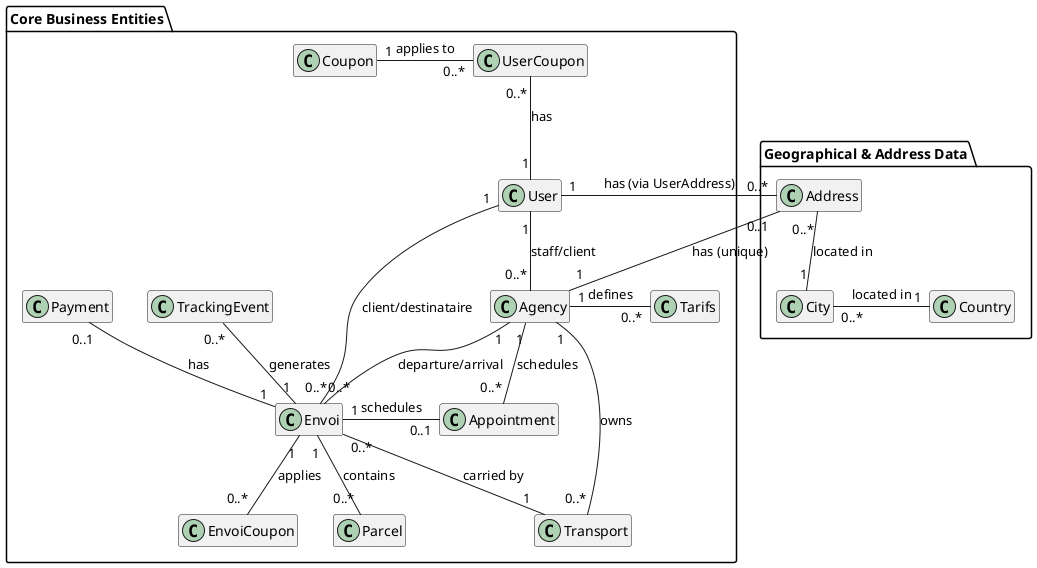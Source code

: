 @startuml
  ' Diagramme de Classe Général et Abstrait pour ColisApp

  skinparam classAttributeIconSize 0
  hide empty members

  package "Core Business Entities" {
      class User {
          ' ...
      }
      class Envoi {
          ' ...
      }
      class Agency {
          ' ...
      }
      class Payment {
          ' ...
      }
      class TrackingEvent {
          ' ...
      }
      class Appointment {
          ' ...
      }
      class Transport {
          ' ...
      }
      class Tarifs {
          ' ...
      }
      class Coupon {
          ' ...
      }
      class UserCoupon {
          ' ...
      }
      class EnvoiCoupon {
          ' ...
      }
      class Parcel {
          ' ...
      }
  }

  package "Geographical & Address Data" {
      class Address {
          ' ...
      }
      class City {
          ' ...
      }
      class Country {
          ' ...
      }
  }

  ' High-level Relationships with Cardinalities

  User "1" -- "0..*" Envoi : client/destinataire
  User "1" -- "0..*" Agency : staff/client
  User "1" -u- "0..*" UserCoupon : has
  UserCoupon "0..*" -l- "1" Coupon : applies to

  Envoi "1" -u- "0..1" Payment : has
  Envoi "1" -u- "0..*" TrackingEvent : generates
  Envoi "1" -- "0..*" Parcel : contains
  Envoi "1" -- "0..*" EnvoiCoupon : applies
  Envoi "1" -r- "0..1" Appointment : schedules
  Envoi "0..*" -- "1" Transport : carried by

  Agency "1" -- "0..*" Envoi : departure/arrival
  Agency "1" -- "0..*" Transport : owns
  Agency "1" -r- "0..*" Tarifs : defines
  Agency "1" -r- "0..*" Appointment : schedules

  Address "0..*" -- "1" City : located in
  City "0..*" -r- "1" Country : located in
  Address "0..1" -- "1" Agency : has (unique)
  User "1" -l- "0..*" Address : has (via UserAddress)

  @enduml
